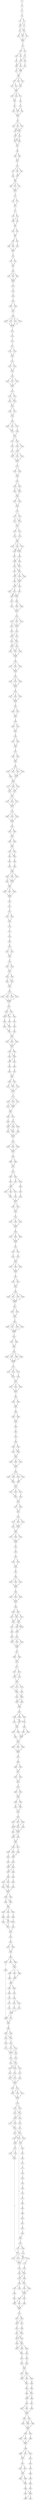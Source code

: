 strict digraph  {
	S0 -> S1 [ label = A ];
	S1 -> S2 [ label = G ];
	S2 -> S3 [ label = A ];
	S3 -> S4 [ label = G ];
	S3 -> S5 [ label = A ];
	S4 -> S6 [ label = A ];
	S5 -> S7 [ label = C ];
	S5 -> S6 [ label = A ];
	S6 -> S8 [ label = G ];
	S6 -> S9 [ label = A ];
	S7 -> S8 [ label = G ];
	S8 -> S10 [ label = G ];
	S8 -> S11 [ label = C ];
	S9 -> S10 [ label = G ];
	S9 -> S12 [ label = A ];
	S10 -> S13 [ label = G ];
	S11 -> S13 [ label = G ];
	S12 -> S13 [ label = G ];
	S13 -> S14 [ label = A ];
	S14 -> S15 [ label = T ];
	S14 -> S16 [ label = C ];
	S15 -> S17 [ label = C ];
	S16 -> S18 [ label = G ];
	S16 -> S19 [ label = A ];
	S17 -> S20 [ label = T ];
	S17 -> S21 [ label = G ];
	S18 -> S22 [ label = A ];
	S19 -> S21 [ label = G ];
	S20 -> S23 [ label = C ];
	S21 -> S24 [ label = G ];
	S21 -> S25 [ label = A ];
	S22 -> S24 [ label = G ];
	S23 -> S26 [ label = T ];
	S24 -> S26 [ label = T ];
	S24 -> S27 [ label = C ];
	S25 -> S26 [ label = T ];
	S26 -> S28 [ label = T ];
	S27 -> S28 [ label = T ];
	S28 -> S29 [ label = G ];
	S28 -> S30 [ label = T ];
	S28 -> S31 [ label = A ];
	S29 -> S32 [ label = G ];
	S29 -> S33 [ label = C ];
	S30 -> S34 [ label = T ];
	S31 -> S34 [ label = T ];
	S32 -> S35 [ label = T ];
	S33 -> S35 [ label = T ];
	S34 -> S35 [ label = T ];
	S35 -> S36 [ label = T ];
	S35 -> S37 [ label = G ];
	S35 -> S38 [ label = A ];
	S36 -> S39 [ label = C ];
	S37 -> S40 [ label = A ];
	S38 -> S39 [ label = C ];
	S39 -> S41 [ label = G ];
	S40 -> S42 [ label = A ];
	S41 -> S43 [ label = G ];
	S41 -> S44 [ label = T ];
	S42 -> S45 [ label = A ];
	S42 -> S43 [ label = G ];
	S43 -> S46 [ label = C ];
	S44 -> S46 [ label = C ];
	S45 -> S46 [ label = C ];
	S46 -> S47 [ label = A ];
	S47 -> S48 [ label = G ];
	S47 -> S49 [ label = C ];
	S47 -> S50 [ label = T ];
	S48 -> S51 [ label = G ];
	S49 -> S52 [ label = A ];
	S49 -> S51 [ label = G ];
	S50 -> S51 [ label = G ];
	S51 -> S53 [ label = C ];
	S51 -> S54 [ label = T ];
	S52 -> S53 [ label = C ];
	S53 -> S55 [ label = G ];
	S53 -> S56 [ label = A ];
	S54 -> S55 [ label = G ];
	S54 -> S56 [ label = A ];
	S55 -> S57 [ label = G ];
	S56 -> S57 [ label = G ];
	S57 -> S58 [ label = A ];
	S58 -> S59 [ label = G ];
	S58 -> S60 [ label = A ];
	S59 -> S61 [ label = G ];
	S60 -> S61 [ label = G ];
	S61 -> S62 [ label = C ];
	S62 -> S63 [ label = G ];
	S62 -> S64 [ label = A ];
	S62 -> S65 [ label = C ];
	S63 -> S66 [ label = C ];
	S64 -> S67 [ label = A ];
	S65 -> S67 [ label = A ];
	S66 -> S68 [ label = G ];
	S67 -> S68 [ label = G ];
	S68 -> S69 [ label = C ];
	S68 -> S70 [ label = T ];
	S68 -> S71 [ label = A ];
	S69 -> S72 [ label = G ];
	S70 -> S72 [ label = G ];
	S71 -> S72 [ label = G ];
	S72 -> S73 [ label = A ];
	S73 -> S74 [ label = C ];
	S73 -> S75 [ label = T ];
	S74 -> S76 [ label = C ];
	S75 -> S76 [ label = C ];
	S76 -> S77 [ label = T ];
	S77 -> S78 [ label = C ];
	S77 -> S79 [ label = G ];
	S78 -> S80 [ label = A ];
	S79 -> S81 [ label = G ];
	S79 -> S80 [ label = A ];
	S80 -> S82 [ label = T ];
	S81 -> S82 [ label = T ];
	S82 -> S83 [ label = C ];
	S82 -> S84 [ label = T ];
	S83 -> S85 [ label = G ];
	S84 -> S85 [ label = G ];
	S85 -> S86 [ label = A ];
	S85 -> S87 [ label = G ];
	S86 -> S88 [ label = G ];
	S86 -> S89 [ label = A ];
	S87 -> S90 [ label = C ];
	S88 -> S91 [ label = T ];
	S89 -> S91 [ label = T ];
	S90 -> S91 [ label = T ];
	S91 -> S92 [ label = T ];
	S92 -> S93 [ label = T ];
	S92 -> S94 [ label = C ];
	S93 -> S95 [ label = G ];
	S94 -> S95 [ label = G ];
	S95 -> S96 [ label = G ];
	S96 -> S97 [ label = G ];
	S96 -> S98 [ label = A ];
	S96 -> S99 [ label = C ];
	S97 -> S100 [ label = A ];
	S98 -> S100 [ label = A ];
	S99 -> S100 [ label = A ];
	S100 -> S101 [ label = T ];
	S101 -> S102 [ label = G ];
	S102 -> S103 [ label = A ];
	S103 -> S104 [ label = T ];
	S104 -> S105 [ label = C ];
	S104 -> S106 [ label = T ];
	S105 -> S107 [ label = C ];
	S106 -> S107 [ label = C ];
	S107 -> S108 [ label = C ];
	S108 -> S109 [ label = C ];
	S108 -> S110 [ label = A ];
	S108 -> S111 [ label = G ];
	S108 -> S112 [ label = T ];
	S109 -> S113 [ label = G ];
	S110 -> S113 [ label = G ];
	S111 -> S113 [ label = G ];
	S112 -> S113 [ label = G ];
	S113 -> S114 [ label = A ];
	S114 -> S115 [ label = G ];
	S115 -> S116 [ label = T ];
	S116 -> S117 [ label = T ];
	S117 -> S118 [ label = T ];
	S117 -> S119 [ label = C ];
	S118 -> S120 [ label = G ];
	S119 -> S120 [ label = G ];
	S120 -> S121 [ label = T ];
	S121 -> S122 [ label = G ];
	S121 -> S123 [ label = C ];
	S122 -> S124 [ label = G ];
	S123 -> S124 [ label = G ];
	S124 -> S125 [ label = G ];
	S125 -> S126 [ label = C ];
	S125 -> S127 [ label = T ];
	S125 -> S128 [ label = A ];
	S126 -> S129 [ label = C ];
	S127 -> S129 [ label = C ];
	S128 -> S129 [ label = C ];
	S129 -> S130 [ label = G ];
	S130 -> S131 [ label = C ];
	S130 -> S132 [ label = G ];
	S131 -> S133 [ label = T ];
	S131 -> S134 [ label = C ];
	S132 -> S133 [ label = T ];
	S133 -> S135 [ label = T ];
	S134 -> S135 [ label = T ];
	S135 -> S136 [ label = C ];
	S135 -> S137 [ label = G ];
	S136 -> S138 [ label = C ];
	S137 -> S138 [ label = C ];
	S138 -> S139 [ label = C ];
	S139 -> S140 [ label = C ];
	S139 -> S141 [ label = A ];
	S139 -> S142 [ label = T ];
	S140 -> S143 [ label = G ];
	S141 -> S144 [ label = A ];
	S142 -> S143 [ label = G ];
	S143 -> S145 [ label = T ];
	S144 -> S145 [ label = T ];
	S145 -> S146 [ label = G ];
	S145 -> S147 [ label = A ];
	S146 -> S148 [ label = C ];
	S146 -> S149 [ label = G ];
	S147 -> S150 [ label = A ];
	S148 -> S151 [ label = T ];
	S149 -> S151 [ label = T ];
	S150 -> S152 [ label = C ];
	S151 -> S153 [ label = C ];
	S151 -> S154 [ label = G ];
	S151 -> S155 [ label = A ];
	S152 -> S153 [ label = C ];
	S153 -> S156 [ label = G ];
	S154 -> S156 [ label = G ];
	S155 -> S156 [ label = G ];
	S156 -> S157 [ label = T ];
	S157 -> S158 [ label = T ];
	S157 -> S159 [ label = C ];
	S158 -> S160 [ label = C ];
	S159 -> S160 [ label = C ];
	S160 -> S161 [ label = C ];
	S161 -> S162 [ label = G ];
	S161 -> S163 [ label = T ];
	S162 -> S164 [ label = C ];
	S162 -> S165 [ label = T ];
	S163 -> S165 [ label = T ];
	S164 -> S166 [ label = T ];
	S165 -> S166 [ label = T ];
	S166 -> S167 [ label = G ];
	S166 -> S168 [ label = A ];
	S167 -> S169 [ label = C ];
	S168 -> S169 [ label = C ];
	S169 -> S170 [ label = A ];
	S170 -> S171 [ label = C ];
	S170 -> S172 [ label = T ];
	S171 -> S173 [ label = G ];
	S171 -> S174 [ label = A ];
	S172 -> S174 [ label = A ];
	S173 -> S175 [ label = G ];
	S174 -> S175 [ label = G ];
	S175 -> S176 [ label = C ];
	S175 -> S177 [ label = T ];
	S176 -> S178 [ label = C ];
	S177 -> S179 [ label = T ];
	S178 -> S180 [ label = T ];
	S179 -> S180 [ label = T ];
	S180 -> S181 [ label = C ];
	S180 -> S182 [ label = G ];
	S180 -> S183 [ label = A ];
	S181 -> S184 [ label = G ];
	S182 -> S185 [ label = T ];
	S182 -> S184 [ label = G ];
	S183 -> S184 [ label = G ];
	S184 -> S186 [ label = A ];
	S185 -> S187 [ label = C ];
	S186 -> S188 [ label = C ];
	S186 -> S189 [ label = T ];
	S187 -> S188 [ label = C ];
	S188 -> S190 [ label = A ];
	S188 -> S191 [ label = G ];
	S189 -> S191 [ label = G ];
	S190 -> S192 [ label = C ];
	S190 -> S193 [ label = A ];
	S191 -> S193 [ label = A ];
	S192 -> S194 [ label = G ];
	S193 -> S195 [ label = C ];
	S193 -> S196 [ label = A ];
	S193 -> S194 [ label = G ];
	S194 -> S197 [ label = G ];
	S194 -> S198 [ label = A ];
	S195 -> S197 [ label = G ];
	S196 -> S197 [ label = G ];
	S197 -> S199 [ label = C ];
	S197 -> S200 [ label = A ];
	S198 -> S200 [ label = A ];
	S199 -> S201 [ label = G ];
	S200 -> S202 [ label = A ];
	S200 -> S203 [ label = C ];
	S201 -> S204 [ label = A ];
	S202 -> S205 [ label = C ];
	S202 -> S204 [ label = A ];
	S203 -> S204 [ label = A ];
	S204 -> S206 [ label = C ];
	S205 -> S207 [ label = A ];
	S206 -> S208 [ label = G ];
	S206 -> S209 [ label = A ];
	S207 -> S210 [ label = T ];
	S208 -> S211 [ label = C ];
	S209 -> S211 [ label = C ];
	S210 -> S211 [ label = C ];
	S211 -> S212 [ label = T ];
	S212 -> S213 [ label = C ];
	S212 -> S214 [ label = G ];
	S212 -> S215 [ label = T ];
	S213 -> S216 [ label = G ];
	S213 -> S217 [ label = A ];
	S214 -> S216 [ label = G ];
	S215 -> S216 [ label = G ];
	S216 -> S218 [ label = T ];
	S217 -> S219 [ label = C ];
	S218 -> S220 [ label = G ];
	S218 -> S221 [ label = A ];
	S219 -> S220 [ label = G ];
	S220 -> S222 [ label = C ];
	S220 -> S223 [ label = A ];
	S221 -> S222 [ label = C ];
	S222 -> S224 [ label = G ];
	S222 -> S225 [ label = A ];
	S223 -> S225 [ label = A ];
	S224 -> S226 [ label = C ];
	S224 -> S227 [ label = A ];
	S225 -> S228 [ label = G ];
	S225 -> S227 [ label = A ];
	S226 -> S229 [ label = A ];
	S227 -> S229 [ label = A ];
	S228 -> S229 [ label = A ];
	S229 -> S230 [ label = T ];
	S230 -> S231 [ label = C ];
	S230 -> S232 [ label = T ];
	S230 -> S233 [ label = A ];
	S231 -> S234 [ label = C ];
	S232 -> S234 [ label = C ];
	S233 -> S234 [ label = C ];
	S234 -> S235 [ label = T ];
	S235 -> S236 [ label = C ];
	S235 -> S237 [ label = G ];
	S235 -> S238 [ label = A ];
	S236 -> S239 [ label = A ];
	S237 -> S239 [ label = A ];
	S238 -> S239 [ label = A ];
	S239 -> S240 [ label = C ];
	S240 -> S241 [ label = G ];
	S240 -> S242 [ label = C ];
	S240 -> S243 [ label = T ];
	S241 -> S244 [ label = G ];
	S242 -> S244 [ label = G ];
	S243 -> S244 [ label = G ];
	S244 -> S245 [ label = A ];
	S245 -> S246 [ label = G ];
	S245 -> S247 [ label = A ];
	S246 -> S248 [ label = C ];
	S247 -> S248 [ label = C ];
	S248 -> S249 [ label = C ];
	S249 -> S250 [ label = A ];
	S249 -> S251 [ label = G ];
	S250 -> S252 [ label = C ];
	S251 -> S252 [ label = C ];
	S252 -> S253 [ label = G ];
	S253 -> S254 [ label = C ];
	S253 -> S255 [ label = T ];
	S254 -> S256 [ label = A ];
	S255 -> S256 [ label = A ];
	S256 -> S257 [ label = A ];
	S257 -> S258 [ label = C ];
	S257 -> S259 [ label = T ];
	S258 -> S260 [ label = G ];
	S259 -> S260 [ label = G ];
	S260 -> S261 [ label = C ];
	S261 -> S262 [ label = G ];
	S261 -> S263 [ label = A ];
	S261 -> S264 [ label = C ];
	S261 -> S265 [ label = T ];
	S262 -> S266 [ label = C ];
	S263 -> S267 [ label = G ];
	S264 -> S267 [ label = G ];
	S265 -> S267 [ label = G ];
	S266 -> S268 [ label = T ];
	S267 -> S268 [ label = T ];
	S268 -> S269 [ label = C ];
	S268 -> S270 [ label = G ];
	S268 -> S271 [ label = T ];
	S269 -> S272 [ label = A ];
	S269 -> S273 [ label = G ];
	S270 -> S273 [ label = G ];
	S271 -> S272 [ label = A ];
	S272 -> S274 [ label = T ];
	S273 -> S274 [ label = T ];
	S274 -> S275 [ label = C ];
	S274 -> S276 [ label = G ];
	S274 -> S277 [ label = T ];
	S275 -> S278 [ label = C ];
	S276 -> S278 [ label = C ];
	S277 -> S278 [ label = C ];
	S278 -> S279 [ label = C ];
	S279 -> S280 [ label = A ];
	S279 -> S281 [ label = C ];
	S279 -> S282 [ label = T ];
	S280 -> S283 [ label = C ];
	S281 -> S283 [ label = C ];
	S282 -> S283 [ label = C ];
	S283 -> S284 [ label = A ];
	S284 -> S285 [ label = G ];
	S284 -> S286 [ label = A ];
	S285 -> S287 [ label = T ];
	S286 -> S287 [ label = T ];
	S287 -> S288 [ label = A ];
	S287 -> S289 [ label = T ];
	S288 -> S290 [ label = C ];
	S289 -> S290 [ label = C ];
	S290 -> S291 [ label = C ];
	S290 -> S292 [ label = G ];
	S291 -> S293 [ label = G ];
	S291 -> S294 [ label = A ];
	S292 -> S294 [ label = A ];
	S293 -> S295 [ label = C ];
	S294 -> S296 [ label = G ];
	S295 -> S297 [ label = A ];
	S296 -> S298 [ label = G ];
	S297 -> S299 [ label = C ];
	S298 -> S299 [ label = C ];
	S299 -> S300 [ label = C ];
	S299 -> S301 [ label = G ];
	S299 -> S302 [ label = T ];
	S300 -> S303 [ label = C ];
	S300 -> S304 [ label = T ];
	S301 -> S303 [ label = C ];
	S302 -> S303 [ label = C ];
	S303 -> S305 [ label = T ];
	S304 -> S305 [ label = T ];
	S305 -> S306 [ label = C ];
	S305 -> S307 [ label = G ];
	S305 -> S308 [ label = A ];
	S306 -> S309 [ label = T ];
	S307 -> S309 [ label = T ];
	S308 -> S309 [ label = T ];
	S309 -> S310 [ label = T ];
	S310 -> S311 [ label = C ];
	S311 -> S312 [ label = A ];
	S312 -> S313 [ label = G ];
	S312 -> S314 [ label = A ];
	S313 -> S315 [ label = C ];
	S314 -> S315 [ label = C ];
	S315 -> S316 [ label = A ];
	S316 -> S317 [ label = T ];
	S317 -> S318 [ label = G ];
	S318 -> S319 [ label = G ];
	S319 -> S320 [ label = A ];
	S320 -> S321 [ label = C ];
	S320 -> S322 [ label = T ];
	S321 -> S323 [ label = A ];
	S322 -> S323 [ label = A ];
	S323 -> S324 [ label = A ];
	S324 -> S325 [ label = G ];
	S324 -> S326 [ label = A ];
	S325 -> S327 [ label = T ];
	S326 -> S327 [ label = T ];
	S327 -> S328 [ label = G ];
	S327 -> S329 [ label = C ];
	S328 -> S330 [ label = C ];
	S328 -> S331 [ label = T ];
	S329 -> S331 [ label = T ];
	S330 -> S332 [ label = G ];
	S331 -> S332 [ label = G ];
	S332 -> S333 [ label = A ];
	S333 -> S334 [ label = T ];
	S333 -> S335 [ label = C ];
	S333 -> S336 [ label = G ];
	S333 -> S337 [ label = A ];
	S334 -> S338 [ label = C ];
	S335 -> S338 [ label = C ];
	S336 -> S338 [ label = C ];
	S337 -> S338 [ label = C ];
	S338 -> S339 [ label = T ];
	S339 -> S340 [ label = G ];
	S339 -> S341 [ label = C ];
	S340 -> S342 [ label = T ];
	S340 -> S343 [ label = A ];
	S341 -> S344 [ label = G ];
	S341 -> S343 [ label = A ];
	S342 -> S345 [ label = T ];
	S343 -> S346 [ label = A ];
	S344 -> S347 [ label = C ];
	S345 -> S348 [ label = T ];
	S346 -> S349 [ label = C ];
	S346 -> S348 [ label = T ];
	S347 -> S350 [ label = G ];
	S348 -> S351 [ label = G ];
	S349 -> S351 [ label = G ];
	S350 -> S352 [ label = A ];
	S351 -> S353 [ label = T ];
	S352 -> S353 [ label = T ];
	S353 -> S354 [ label = G ];
	S353 -> S355 [ label = C ];
	S353 -> S356 [ label = T ];
	S354 -> S357 [ label = A ];
	S355 -> S357 [ label = A ];
	S356 -> S357 [ label = A ];
	S357 -> S358 [ label = A ];
	S357 -> S359 [ label = C ];
	S358 -> S360 [ label = T ];
	S358 -> S361 [ label = C ];
	S359 -> S360 [ label = T ];
	S360 -> S362 [ label = G ];
	S360 -> S363 [ label = C ];
	S361 -> S362 [ label = G ];
	S362 -> S364 [ label = A ];
	S363 -> S365 [ label = C ];
	S364 -> S366 [ label = G ];
	S365 -> S367 [ label = A ];
	S366 -> S368 [ label = G ];
	S367 -> S368 [ label = G ];
	S368 -> S369 [ label = A ];
	S368 -> S370 [ label = C ];
	S369 -> S371 [ label = G ];
	S369 -> S372 [ label = T ];
	S370 -> S373 [ label = C ];
	S370 -> S372 [ label = T ];
	S371 -> S374 [ label = G ];
	S372 -> S374 [ label = G ];
	S373 -> S374 [ label = G ];
	S374 -> S375 [ label = C ];
	S375 -> S376 [ label = C ];
	S375 -> S377 [ label = A ];
	S375 -> S378 [ label = T ];
	S376 -> S379 [ label = C ];
	S376 -> S380 [ label = T ];
	S377 -> S380 [ label = T ];
	S378 -> S380 [ label = T ];
	S379 -> S381 [ label = T ];
	S380 -> S381 [ label = T ];
	S381 -> S382 [ label = G ];
	S381 -> S383 [ label = A ];
	S382 -> S384 [ label = A ];
	S383 -> S385 [ label = C ];
	S384 -> S386 [ label = C ];
	S384 -> S387 [ label = G ];
	S384 -> S388 [ label = A ];
	S385 -> S387 [ label = G ];
	S386 -> S389 [ label = T ];
	S387 -> S390 [ label = A ];
	S387 -> S391 [ label = G ];
	S388 -> S390 [ label = A ];
	S389 -> S392 [ label = G ];
	S390 -> S392 [ label = G ];
	S391 -> S392 [ label = G ];
	S392 -> S393 [ label = C ];
	S393 -> S394 [ label = G ];
	S393 -> S395 [ label = C ];
	S393 -> S396 [ label = T ];
	S394 -> S397 [ label = A ];
	S395 -> S397 [ label = A ];
	S396 -> S397 [ label = A ];
	S397 -> S398 [ label = T ];
	S398 -> S399 [ label = C ];
	S398 -> S400 [ label = A ];
	S399 -> S401 [ label = G ];
	S400 -> S401 [ label = G ];
	S401 -> S402 [ label = C ];
	S402 -> S403 [ label = T ];
	S402 -> S404 [ label = C ];
	S403 -> S405 [ label = C ];
	S404 -> S406 [ label = G ];
	S404 -> S407 [ label = A ];
	S405 -> S408 [ label = G ];
	S406 -> S409 [ label = A ];
	S407 -> S408 [ label = G ];
	S408 -> S410 [ label = C ];
	S408 -> S411 [ label = G ];
	S408 -> S412 [ label = A ];
	S409 -> S413 [ label = T ];
	S410 -> S414 [ label = T ];
	S411 -> S415 [ label = A ];
	S412 -> S414 [ label = T ];
	S413 -> S416 [ label = C ];
	S414 -> S417 [ label = T ];
	S415 -> S417 [ label = T ];
	S416 -> S417 [ label = T ];
	S417 -> S418 [ label = G ];
	S417 -> S419 [ label = T ];
	S418 -> S420 [ label = G ];
	S419 -> S420 [ label = G ];
	S420 -> S421 [ label = C ];
	S421 -> S422 [ label = C ];
	S421 -> S423 [ label = T ];
	S421 -> S424 [ label = A ];
	S422 -> S425 [ label = C ];
	S423 -> S425 [ label = C ];
	S424 -> S425 [ label = C ];
	S425 -> S426 [ label = T ];
	S426 -> S427 [ label = C ];
	S426 -> S428 [ label = G ];
	S426 -> S429 [ label = A ];
	S427 -> S430 [ label = G ];
	S428 -> S430 [ label = G ];
	S429 -> S430 [ label = G ];
	S430 -> S431 [ label = A ];
	S431 -> S432 [ label = G ];
	S431 -> S433 [ label = A ];
	S432 -> S434 [ label = A ];
	S433 -> S435 [ label = C ];
	S434 -> S436 [ label = G ];
	S435 -> S436 [ label = G ];
	S436 -> S437 [ label = G ];
	S436 -> S438 [ label = T ];
	S436 -> S439 [ label = A ];
	S437 -> S440 [ label = A ];
	S438 -> S440 [ label = A ];
	S439 -> S440 [ label = A ];
	S440 -> S441 [ label = A ];
	S441 -> S442 [ label = G ];
	S441 -> S443 [ label = A ];
	S442 -> S444 [ label = A ];
	S443 -> S444 [ label = A ];
	S444 -> S445 [ label = C ];
	S445 -> S446 [ label = G ];
	S445 -> S447 [ label = T ];
	S445 -> S448 [ label = C ];
	S445 -> S449 [ label = A ];
	S446 -> S450 [ label = G ];
	S447 -> S450 [ label = G ];
	S448 -> S450 [ label = G ];
	S449 -> S450 [ label = G ];
	S450 -> S451 [ label = G ];
	S451 -> S452 [ label = A ];
	S451 -> S453 [ label = T ];
	S452 -> S454 [ label = G ];
	S453 -> S454 [ label = G ];
	S454 -> S455 [ label = C ];
	S455 -> S456 [ label = G ];
	S455 -> S457 [ label = C ];
	S455 -> S458 [ label = T ];
	S455 -> S459 [ label = A ];
	S456 -> S460 [ label = C ];
	S457 -> S460 [ label = C ];
	S458 -> S460 [ label = C ];
	S459 -> S460 [ label = C ];
	S460 -> S461 [ label = G ];
	S461 -> S462 [ label = T ];
	S461 -> S463 [ label = A ];
	S462 -> S464 [ label = G ];
	S463 -> S464 [ label = G ];
	S464 -> S465 [ label = G ];
	S465 -> S466 [ label = C ];
	S465 -> S467 [ label = A ];
	S465 -> S468 [ label = G ];
	S465 -> S469 [ label = T ];
	S466 -> S470 [ label = C ];
	S467 -> S470 [ label = C ];
	S468 -> S470 [ label = C ];
	S469 -> S470 [ label = C ];
	S470 -> S471 [ label = T ];
	S471 -> S472 [ label = G ];
	S471 -> S473 [ label = C ];
	S471 -> S474 [ label = T ];
	S472 -> S475 [ label = C ];
	S473 -> S476 [ label = A ];
	S474 -> S475 [ label = C ];
	S475 -> S477 [ label = G ];
	S476 -> S477 [ label = G ];
	S477 -> S478 [ label = C ];
	S477 -> S479 [ label = A ];
	S477 -> S480 [ label = G ];
	S478 -> S481 [ label = T ];
	S479 -> S481 [ label = T ];
	S480 -> S481 [ label = T ];
	S481 -> S482 [ label = C ];
	S482 -> S483 [ label = C ];
	S482 -> S484 [ label = T ];
	S483 -> S485 [ label = A ];
	S484 -> S485 [ label = A ];
	S485 -> S486 [ label = T ];
	S486 -> S487 [ label = C ];
	S486 -> S488 [ label = A ];
	S487 -> S489 [ label = A ];
	S488 -> S489 [ label = A ];
	S489 -> S490 [ label = T ];
	S490 -> S491 [ label = G ];
	S491 -> S492 [ label = G ];
	S492 -> S493 [ label = A ];
	S493 -> S494 [ label = G ];
	S493 -> S495 [ label = A ];
	S494 -> S496 [ label = A ];
	S494 -> S497 [ label = C ];
	S495 -> S496 [ label = A ];
	S496 -> S498 [ label = A ];
	S497 -> S498 [ label = A ];
	S498 -> S499 [ label = C ];
	S498 -> S500 [ label = A ];
	S498 -> S501 [ label = G ];
	S499 -> S502 [ label = C ];
	S500 -> S502 [ label = C ];
	S501 -> S502 [ label = C ];
	S502 -> S503 [ label = T ];
	S503 -> S504 [ label = G ];
	S503 -> S505 [ label = T ];
	S503 -> S506 [ label = C ];
	S503 -> S507 [ label = A ];
	S504 -> S508 [ label = C ];
	S505 -> S509 [ label = T ];
	S506 -> S508 [ label = C ];
	S507 -> S509 [ label = T ];
	S508 -> S510 [ label = T ];
	S509 -> S510 [ label = T ];
	S510 -> S511 [ label = G ];
	S510 -> S512 [ label = A ];
	S510 -> S513 [ label = C ];
	S511 -> S514 [ label = C ];
	S512 -> S515 [ label = T ];
	S513 -> S514 [ label = C ];
	S514 -> S516 [ label = T ];
	S515 -> S516 [ label = T ];
	S516 -> S517 [ label = G ];
	S516 -> S518 [ label = A ];
	S517 -> S519 [ label = G ];
	S518 -> S519 [ label = G ];
	S519 -> S520 [ label = A ];
	S520 -> S521 [ label = C ];
	S520 -> S522 [ label = G ];
	S520 -> S523 [ label = A ];
	S521 -> S524 [ label = G ];
	S521 -> S525 [ label = C ];
	S522 -> S525 [ label = C ];
	S523 -> S525 [ label = C ];
	S524 -> S526 [ label = C ];
	S525 -> S526 [ label = C ];
	S526 -> S527 [ label = G ];
	S526 -> S528 [ label = C ];
	S526 -> S529 [ label = A ];
	S527 -> S530 [ label = A ];
	S528 -> S530 [ label = A ];
	S529 -> S530 [ label = A ];
	S530 -> S531 [ label = T ];
	S531 -> S532 [ label = G ];
	S532 -> S533 [ label = T ];
	S533 -> S534 [ label = T ];
	S533 -> S535 [ label = A ];
	S534 -> S536 [ label = T ];
	S535 -> S536 [ label = T ];
	S536 -> S537 [ label = G ];
	S537 -> S538 [ label = A ];
	S538 -> S539 [ label = A ];
	S538 -> S540 [ label = C ];
	S538 -> S541 [ label = G ];
	S539 -> S542 [ label = G ];
	S540 -> S542 [ label = G ];
	S541 -> S542 [ label = G ];
	S542 -> S543 [ label = T ];
	S543 -> S544 [ label = T ];
	S543 -> S545 [ label = A ];
	S543 -> S546 [ label = C ];
	S544 -> S547 [ label = C ];
	S545 -> S547 [ label = C ];
	S546 -> S547 [ label = C ];
	S547 -> S548 [ label = C ];
	S548 -> S549 [ label = C ];
	S548 -> S550 [ label = T ];
	S549 -> S551 [ label = A ];
	S549 -> S552 [ label = G ];
	S550 -> S553 [ label = C ];
	S550 -> S551 [ label = A ];
	S551 -> S554 [ label = G ];
	S551 -> S555 [ label = A ];
	S552 -> S554 [ label = G ];
	S553 -> S555 [ label = A ];
	S554 -> S556 [ label = C ];
	S554 -> S557 [ label = A ];
	S555 -> S556 [ label = C ];
	S555 -> S558 [ label = T ];
	S556 -> S559 [ label = T ];
	S557 -> S560 [ label = A ];
	S558 -> S559 [ label = T ];
	S559 -> S561 [ label = C ];
	S560 -> S562 [ label = G ];
	S561 -> S563 [ label = G ];
	S561 -> S564 [ label = C ];
	S561 -> S565 [ label = T ];
	S562 -> S565 [ label = T ];
	S563 -> S566 [ label = G ];
	S564 -> S566 [ label = G ];
	S565 -> S566 [ label = G ];
	S566 -> S567 [ label = A ];
	S567 -> S568 [ label = C ];
	S567 -> S569 [ label = T ];
	S568 -> S570 [ label = A ];
	S569 -> S570 [ label = A ];
	S570 -> S571 [ label = T ];
	S571 -> S572 [ label = T ];
	S571 -> S573 [ label = C ];
	S572 -> S574 [ label = G ];
	S573 -> S575 [ label = A ];
	S573 -> S574 [ label = G ];
	S574 -> S576 [ label = T ];
	S575 -> S576 [ label = T ];
	S576 -> S577 [ label = T ];
	S576 -> S578 [ label = C ];
	S576 -> S579 [ label = A ];
	S577 -> S580 [ label = G ];
	S578 -> S580 [ label = G ];
	S579 -> S581 [ label = T ];
	S580 -> S582 [ label = C ];
	S580 -> S583 [ label = G ];
	S581 -> S583 [ label = G ];
	S582 -> S584 [ label = G ];
	S583 -> S584 [ label = G ];
	S583 -> S585 [ label = T ];
	S584 -> S586 [ label = G ];
	S585 -> S586 [ label = G ];
	S586 -> S587 [ label = T ];
	S587 -> S588 [ label = G ];
	S587 -> S589 [ label = A ];
	S587 -> S590 [ label = T ];
	S588 -> S591 [ label = C ];
	S588 -> S592 [ label = G ];
	S589 -> S593 [ label = T ];
	S590 -> S592 [ label = G ];
	S591 -> S594 [ label = G ];
	S592 -> S595 [ label = A ];
	S593 -> S594 [ label = G ];
	S594 -> S596 [ label = C ];
	S594 -> S597 [ label = T ];
	S595 -> S598 [ label = G ];
	S595 -> S599 [ label = A ];
	S596 -> S600 [ label = G ];
	S597 -> S601 [ label = A ];
	S598 -> S600 [ label = G ];
	S599 -> S600 [ label = G ];
	S600 -> S602 [ label = T ];
	S601 -> S602 [ label = T ];
	S602 -> S603 [ label = G ];
	S602 -> S604 [ label = C ];
	S602 -> S605 [ label = T ];
	S603 -> S606 [ label = G ];
	S604 -> S606 [ label = G ];
	S605 -> S606 [ label = G ];
	S606 -> S607 [ label = A ];
	S607 -> S608 [ label = C ];
	S608 -> S609 [ label = G ];
	S608 -> S610 [ label = A ];
	S609 -> S611 [ label = A ];
	S610 -> S611 [ label = A ];
	S611 -> S612 [ label = G ];
	S611 -> S613 [ label = A ];
	S612 -> S614 [ label = G ];
	S613 -> S614 [ label = G ];
	S614 -> S615 [ label = A ];
	S615 -> S616 [ label = C ];
	S615 -> S617 [ label = A ];
	S616 -> S618 [ label = G ];
	S617 -> S618 [ label = G ];
	S618 -> S619 [ label = T ];
	S618 -> S620 [ label = C ];
	S619 -> S621 [ label = G ];
	S619 -> S622 [ label = A ];
	S620 -> S621 [ label = G ];
	S621 -> S623 [ label = G ];
	S622 -> S623 [ label = G ];
	S623 -> S624 [ label = T ];
	S624 -> S625 [ label = G ];
	S624 -> S626 [ label = C ];
	S624 -> S627 [ label = A ];
	S625 -> S628 [ label = C ];
	S626 -> S629 [ label = A ];
	S626 -> S628 [ label = C ];
	S627 -> S630 [ label = G ];
	S628 -> S631 [ label = T ];
	S628 -> S632 [ label = A ];
	S629 -> S632 [ label = A ];
	S630 -> S632 [ label = A ];
	S631 -> S633 [ label = G ];
	S632 -> S634 [ label = A ];
	S632 -> S633 [ label = G ];
	S633 -> S635 [ label = G ];
	S634 -> S635 [ label = G ];
	S635 -> S636 [ label = G ];
	S635 -> S637 [ label = A ];
	S636 -> S638 [ label = T ];
	S636 -> S639 [ label = A ];
	S637 -> S640 [ label = G ];
	S638 -> S641 [ label = G ];
	S639 -> S642 [ label = A ];
	S640 -> S642 [ label = A ];
	S641 -> S643 [ label = T ];
	S642 -> S644 [ label = A ];
	S643 -> S645 [ label = G ];
	S644 -> S645 [ label = G ];
	S644 -> S646 [ label = A ];
	S645 -> S647 [ label = A ];
	S646 -> S648 [ label = T ];
	S646 -> S647 [ label = A ];
	S647 -> S649 [ label = A ];
	S648 -> S650 [ label = C ];
	S649 -> S651 [ label = A ];
	S649 -> S652 [ label = G ];
	S650 -> S653 [ label = C ];
	S651 -> S654 [ label = G ];
	S651 -> S655 [ label = A ];
	S652 -> S654 [ label = G ];
	S653 -> S656 [ label = C ];
	S654 -> S657 [ label = A ];
	S655 -> S657 [ label = A ];
	S656 -> S657 [ label = A ];
	S657 -> S658 [ label = G ];
	S657 -> S659 [ label = A ];
	S658 -> S660 [ label = G ];
	S658 -> S661 [ label = C ];
	S659 -> S661 [ label = C ];
	S660 -> S662 [ label = C ];
	S661 -> S662 [ label = C ];
	S662 -> S663 [ label = A ];
	S662 -> S664 [ label = T ];
	S662 -> S665 [ label = C ];
	S663 -> S666 [ label = G ];
	S664 -> S667 [ label = C ];
	S665 -> S668 [ label = A ];
	S666 -> S669 [ label = C ];
	S666 -> S670 [ label = G ];
	S667 -> S671 [ label = A ];
	S668 -> S670 [ label = G ];
	S669 -> S672 [ label = C ];
	S670 -> S673 [ label = A ];
	S671 -> S672 [ label = C ];
	S672 -> S674 [ label = T ];
	S673 -> S674 [ label = T ];
	S674 -> S675 [ label = A ];
	S675 -> S676 [ label = C ];
	S676 -> S677 [ label = A ];
	S676 -> S678 [ label = G ];
	S677 -> S679 [ label = T ];
	S678 -> S679 [ label = T ];
	S679 -> S680 [ label = C ];
	S680 -> S681 [ label = C ];
	S680 -> S682 [ label = T ];
	S680 -> S683 [ label = A ];
	S681 -> S684 [ label = G ];
	S682 -> S685 [ label = T ];
	S683 -> S684 [ label = G ];
	S684 -> S686 [ label = C ];
	S684 -> S687 [ label = A ];
	S684 -> S688 [ label = G ];
	S685 -> S689 [ label = C ];
	S686 -> S690 [ label = A ];
	S687 -> S691 [ label = G ];
	S688 -> S691 [ label = G ];
	S689 -> S692 [ label = A ];
	S690 -> S693 [ label = C ];
	S691 -> S693 [ label = C ];
	S692 -> S694 [ label = A ];
	S693 -> S695 [ label = C ];
	S693 -> S696 [ label = T ];
	S694 -> S697 [ label = G ];
	S694 -> S698 [ label = A ];
	S695 -> S699 [ label = A ];
	S696 -> S700 [ label = C ];
	S697 -> S701 [ label = G ];
	S697 -> S702 [ label = C ];
	S698 -> S701 [ label = G ];
	S699 -> S703 [ label = A ];
	S700 -> S704 [ label = C ];
	S701 -> S705 [ label = A ];
	S702 -> S706 [ label = C ];
	S703 -> S707 [ label = T ];
	S704 -> S708 [ label = G ];
	S704 -> S709 [ label = A ];
	S705 -> S710 [ label = A ];
	S705 -> S711 [ label = G ];
	S706 -> S712 [ label = T ];
	S707 -> S713 [ label = T ];
	S708 -> S714 [ label = G ];
	S709 -> S715 [ label = A ];
	S710 -> S716 [ label = G ];
	S710 -> S717 [ label = T ];
	S711 -> S717 [ label = T ];
	S712 -> S717 [ label = T ];
	S713 -> S718 [ label = C ];
	S714 -> S718 [ label = C ];
	S715 -> S718 [ label = C ];
	S716 -> S719 [ label = G ];
	S717 -> S720 [ label = C ];
	S718 -> S689 [ label = C ];
	S718 -> S721 [ label = A ];
	S719 -> S722 [ label = C ];
	S720 -> S722 [ label = C ];
	S720 -> S723 [ label = T ];
	S721 -> S692 [ label = A ];
	S722 -> S724 [ label = A ];
	S722 -> S725 [ label = G ];
	S722 -> S726 [ label = T ];
	S723 -> S726 [ label = T ];
	S724 -> S727 [ label = G ];
	S725 -> S728 [ label = A ];
	S726 -> S729 [ label = C ];
	S727 -> S730 [ label = C ];
	S728 -> S731 [ label = T ];
	S729 -> S732 [ label = A ];
	S729 -> S731 [ label = T ];
	S730 -> S733 [ label = G ];
	S731 -> S733 [ label = G ];
	S732 -> S733 [ label = G ];
	S733 -> S734 [ label = C ];
	S733 -> S735 [ label = A ];
	S734 -> S736 [ label = G ];
	S735 -> S737 [ label = C ];
	S735 -> S736 [ label = G ];
	S735 -> S738 [ label = A ];
	S736 -> S739 [ label = G ];
	S737 -> S739 [ label = G ];
	S738 -> S739 [ label = G ];
	S739 -> S740 [ label = A ];
	S740 -> S741 [ label = G ];
	S740 -> S742 [ label = A ];
	S741 -> S743 [ label = A ];
	S741 -> S744 [ label = G ];
	S742 -> S744 [ label = G ];
	S743 -> S745 [ label = A ];
	S744 -> S746 [ label = T ];
	S744 -> S745 [ label = A ];
	S745 -> S747 [ label = A ];
	S745 -> S748 [ label = G ];
	S746 -> S749 [ label = C ];
	S747 -> S750 [ label = T ];
	S748 -> S750 [ label = T ];
	S749 -> S751 [ label = C ];
	S750 -> S752 [ label = T ];
	S750 -> S753 [ label = A ];
	S751 -> S753 [ label = A ];
	S752 -> S754 [ label = C ];
	S753 -> S755 [ label = G ];
	S753 -> S754 [ label = C ];
	S753 -> S756 [ label = T ];
	S754 -> S757 [ label = C ];
	S754 -> S758 [ label = G ];
	S755 -> S757 [ label = C ];
	S756 -> S758 [ label = G ];
	S757 -> S759 [ label = A ];
	S757 -> S760 [ label = C ];
	S758 -> S761 [ label = A ];
	S759 -> S762 [ label = G ];
	S760 -> S763 [ label = A ];
	S761 -> S764 [ label = C ];
	S761 -> S765 [ label = T ];
	S762 -> S766 [ label = A ];
	S762 -> S767 [ label = C ];
	S763 -> S768 [ label = C ];
	S764 -> S769 [ label = T ];
	S765 -> S769 [ label = T ];
	S766 -> S770 [ label = G ];
	S767 -> S771 [ label = C ];
	S768 -> S772 [ label = C ];
	S769 -> S771 [ label = C ];
	S770 -> S773 [ label = G ];
	S771 -> S774 [ label = A ];
	S771 -> S775 [ label = C ];
	S771 -> S776 [ label = T ];
	S772 -> S777 [ label = A ];
	S773 -> S778 [ label = G ];
	S774 -> S779 [ label = C ];
	S775 -> S778 [ label = G ];
	S776 -> S778 [ label = G ];
	S777 -> S780 [ label = G ];
	S778 -> S781 [ label = G ];
	S779 -> S782 [ label = A ];
	S780 -> S783 [ label = G ];
	S781 -> S784 [ label = A ];
	S781 -> S785 [ label = C ];
	S782 -> S785 [ label = C ];
	S783 -> S786 [ label = C ];
	S784 -> S787 [ label = G ];
	S785 -> S787 [ label = G ];
	S785 -> S788 [ label = A ];
	S786 -> S789 [ label = G ];
	S787 -> S790 [ label = C ];
	S787 -> S791 [ label = T ];
	S788 -> S791 [ label = T ];
	S789 -> S792 [ label = C ];
	S790 -> S793 [ label = G ];
	S790 -> S794 [ label = C ];
	S791 -> S795 [ label = A ];
	S791 -> S796 [ label = T ];
	S792 -> S797 [ label = C ];
	S793 -> S798 [ label = C ];
	S794 -> S799 [ label = G ];
	S795 -> S799 [ label = G ];
	S796 -> S799 [ label = G ];
	S797 -> S800 [ label = G ];
	S798 -> S801 [ label = T ];
	S799 -> S802 [ label = C ];
	S799 -> S803 [ label = A ];
	S800 -> S804 [ label = C ];
	S801 -> S805 [ label = G ];
	S802 -> S806 [ label = C ];
	S803 -> S805 [ label = G ];
	S803 -> S807 [ label = A ];
	S804 -> S808 [ label = T ];
	S805 -> S809 [ label = G ];
	S806 -> S809 [ label = G ];
	S807 -> S809 [ label = G ];
	S808 -> S810 [ label = A ];
	S809 -> S811 [ label = A ];
	S810 -> S812 [ label = A ];
	S811 -> S813 [ label = G ];
	S811 -> S814 [ label = A ];
	S812 -> S815 [ label = A ];
	S813 -> S816 [ label = G ];
	S814 -> S817 [ label = T ];
	S814 -> S816 [ label = G ];
	S815 -> S818 [ label = G ];
	S816 -> S819 [ label = A ];
	S817 -> S820 [ label = C ];
	S818 -> S759 [ label = A ];
	S819 -> S821 [ label = A ];
	S819 -> S822 [ label = G ];
	S820 -> S822 [ label = G ];
	S821 -> S823 [ label = A ];
	S821 -> S824 [ label = G ];
	S822 -> S823 [ label = A ];
	S823 -> S825 [ label = G ];
	S823 -> S826 [ label = A ];
	S824 -> S825 [ label = G ];
	S825 -> S827 [ label = C ];
	S825 -> S828 [ label = T ];
	S825 -> S829 [ label = A ];
	S826 -> S827 [ label = C ];
	S827 -> S830 [ label = T ];
	S828 -> S831 [ label = G ];
	S829 -> S830 [ label = T ];
	S830 -> S832 [ label = G ];
	S831 -> S833 [ label = A ];
	S832 -> S834 [ label = G ];
	S833 -> S835 [ label = A ];
	S834 -> S836 [ label = C ];
	S835 -> S836 [ label = C ];
	S836 -> S837 [ label = A ];
	S836 -> S838 [ label = C ];
	S837 -> S839 [ label = T ];
	S838 -> S840 [ label = G ];
	S838 -> S841 [ label = C ];
	S838 -> S839 [ label = T ];
	S839 -> S842 [ label = C ];
	S840 -> S843 [ label = G ];
	S841 -> S842 [ label = C ];
	S842 -> S844 [ label = G ];
	S843 -> S845 [ label = T ];
	S844 -> S846 [ label = G ];
	S844 -> S847 [ label = C ];
	S845 -> S847 [ label = C ];
	S846 -> S848 [ label = C ];
	S847 -> S849 [ label = G ];
	S847 -> S848 [ label = C ];
	S848 -> S850 [ label = A ];
	S849 -> S851 [ label = C ];
	S850 -> S852 [ label = G ];
	S850 -> S853 [ label = A ];
	S851 -> S854 [ label = C ];
	S852 -> S855 [ label = G ];
	S853 -> S855 [ label = G ];
	S854 -> S855 [ label = G ];
	S855 -> S856 [ label = T ];
	S855 -> S857 [ label = C ];
	S856 -> S858 [ label = A ];
	S856 -> S859 [ label = C ];
	S857 -> S860 [ label = G ];
	S857 -> S858 [ label = A ];
	S858 -> S861 [ label = G ];
	S859 -> S861 [ label = G ];
	S860 -> S861 [ label = G ];
	S861 -> S862 [ label = A ];
	S861 -> S863 [ label = C ];
	S862 -> S864 [ label = C ];
	S862 -> S865 [ label = T ];
	S863 -> S866 [ label = G ];
	S864 -> S867 [ label = G ];
	S865 -> S867 [ label = G ];
	S866 -> S867 [ label = G ];
	S867 -> S868 [ label = C ];
	S868 -> S869 [ label = T ];
	S868 -> S870 [ label = G ];
	S868 -> S871 [ label = C ];
	S869 -> S872 [ label = G ];
	S870 -> S873 [ label = C ];
	S871 -> S872 [ label = G ];
	S872 -> S874 [ label = C ];
	S873 -> S875 [ label = T ];
	S874 -> S876 [ label = C ];
	S874 -> S877 [ label = A ];
	S875 -> S878 [ label = G ];
	S876 -> S879 [ label = A ];
	S877 -> S879 [ label = A ];
	S878 -> S880 [ label = T ];
	S879 -> S881 [ label = G ];
	S879 -> S882 [ label = A ];
	S880 -> S883 [ label = C ];
	S881 -> S884 [ label = C ];
	S882 -> S884 [ label = C ];
	S883 -> S885 [ label = A ];
	S884 -> S886 [ label = A ];
	S885 -> S887 [ label = G ];
	S886 -> S888 [ label = G ];
	S886 -> S889 [ label = A ];
	S887 -> S889 [ label = A ];
	S888 -> S890 [ label = C ];
	S889 -> S891 [ label = G ];
	S889 -> S890 [ label = C ];
}

